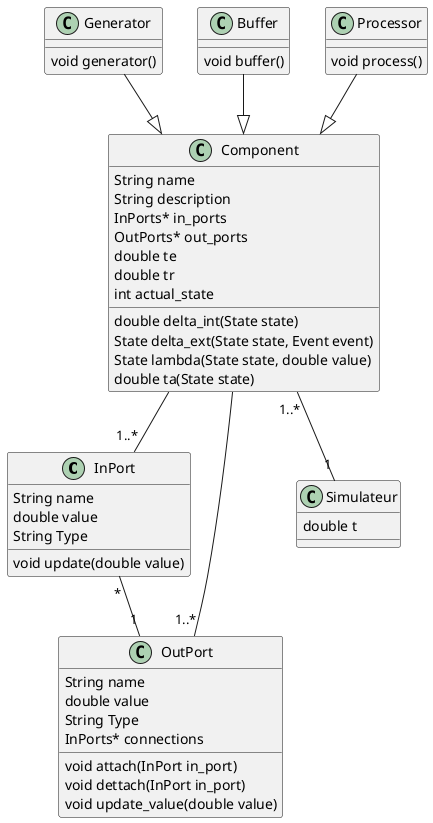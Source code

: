 @startuml
class InPort {
String name
double value
String Type
void update(double value)
}
class OutPort {
String name
double value
String Type
InPorts* connections
void attach(InPort in_port)
void dettach(InPort in_port)
void update_value(double value)
}
InPort "*"--"1" OutPort

class Component {
String name
String description
InPorts* in_ports
OutPorts* out_ports
double te
double tr
int actual_state
double delta_int(State state)
State delta_ext(State state, Event event)
State lambda(State state, double value)
double ta(State state)
}
Component --"1..*" InPort
Component --"1..*" OutPort
class Simulateur {
double t
}
Component "1..*"--"1" Simulateur

class Generator {
void generator()
}
class Buffer {
void buffer()
}
class Processor {
void process()
}
Generator --|> Component
Buffer --|> Component
Processor --|> Component


@enduml
